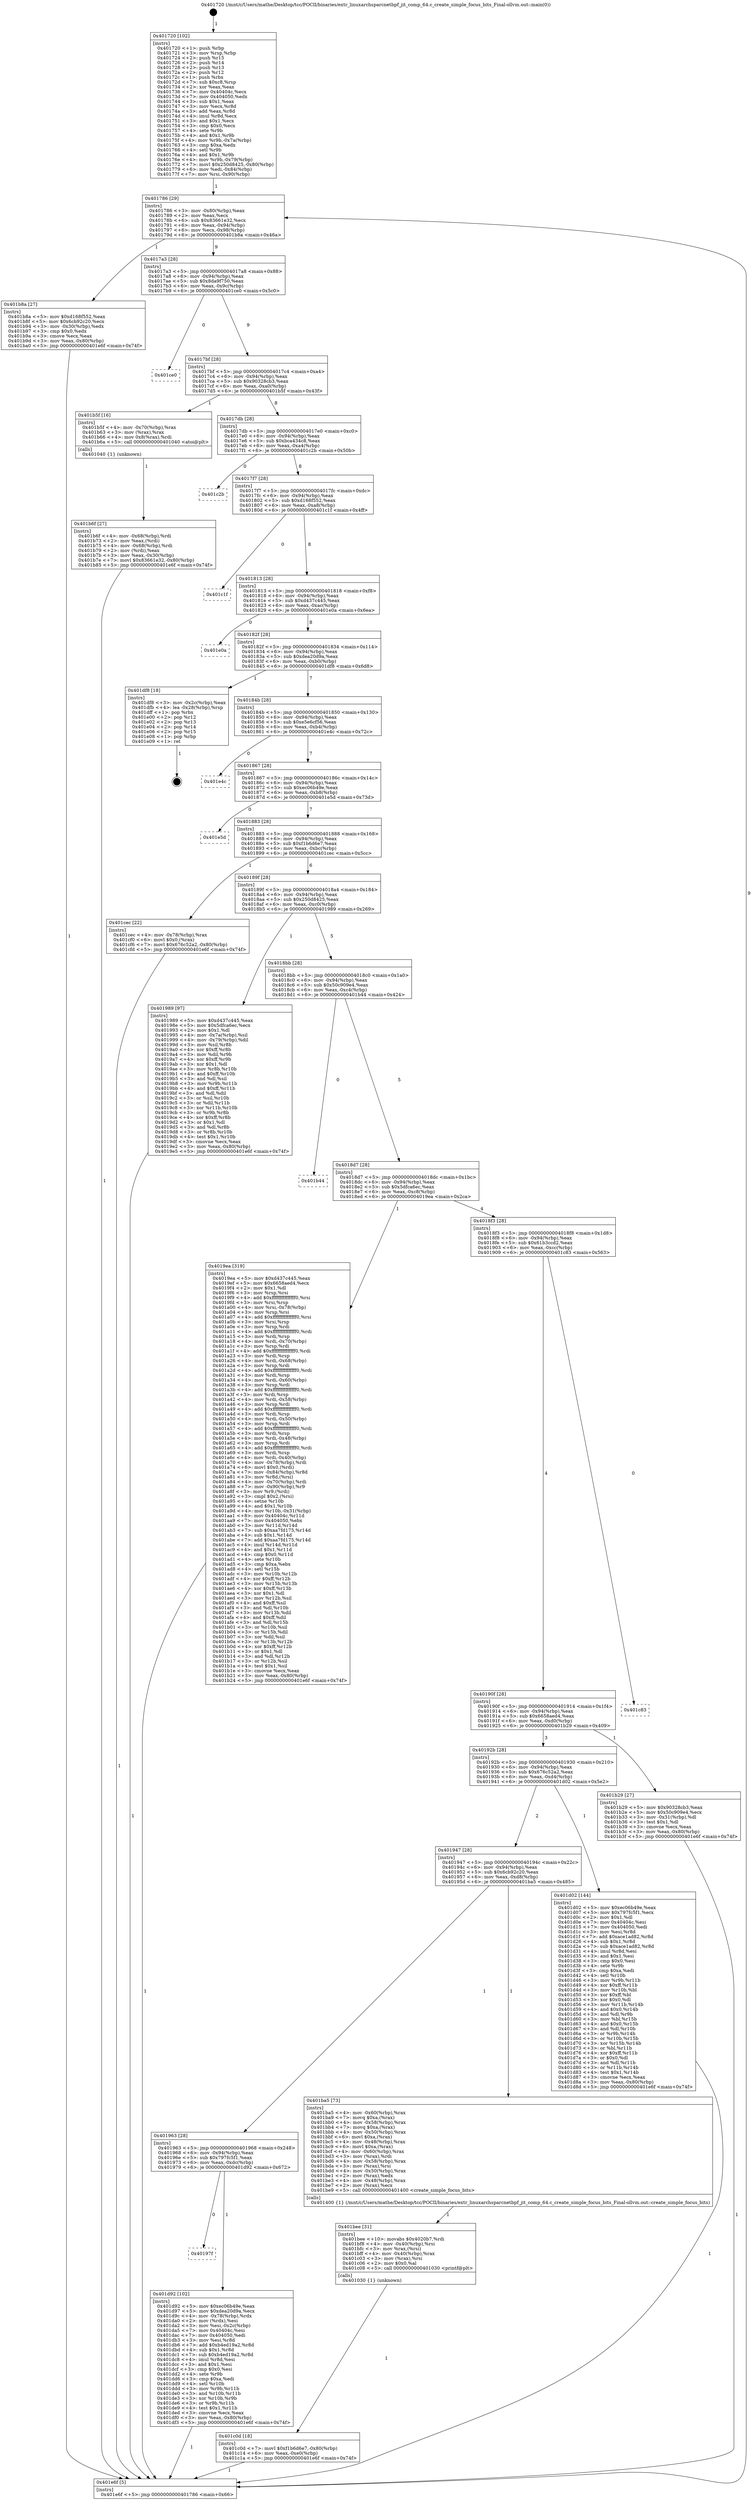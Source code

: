 digraph "0x401720" {
  label = "0x401720 (/mnt/c/Users/mathe/Desktop/tcc/POCII/binaries/extr_linuxarchsparcnetbpf_jit_comp_64.c_create_simple_focus_bits_Final-ollvm.out::main(0))"
  labelloc = "t"
  node[shape=record]

  Entry [label="",width=0.3,height=0.3,shape=circle,fillcolor=black,style=filled]
  "0x401786" [label="{
     0x401786 [29]\l
     | [instrs]\l
     &nbsp;&nbsp;0x401786 \<+3\>: mov -0x80(%rbp),%eax\l
     &nbsp;&nbsp;0x401789 \<+2\>: mov %eax,%ecx\l
     &nbsp;&nbsp;0x40178b \<+6\>: sub $0x83661e32,%ecx\l
     &nbsp;&nbsp;0x401791 \<+6\>: mov %eax,-0x94(%rbp)\l
     &nbsp;&nbsp;0x401797 \<+6\>: mov %ecx,-0x98(%rbp)\l
     &nbsp;&nbsp;0x40179d \<+6\>: je 0000000000401b8a \<main+0x46a\>\l
  }"]
  "0x401b8a" [label="{
     0x401b8a [27]\l
     | [instrs]\l
     &nbsp;&nbsp;0x401b8a \<+5\>: mov $0xd168f552,%eax\l
     &nbsp;&nbsp;0x401b8f \<+5\>: mov $0x6cb92c20,%ecx\l
     &nbsp;&nbsp;0x401b94 \<+3\>: mov -0x30(%rbp),%edx\l
     &nbsp;&nbsp;0x401b97 \<+3\>: cmp $0x0,%edx\l
     &nbsp;&nbsp;0x401b9a \<+3\>: cmove %ecx,%eax\l
     &nbsp;&nbsp;0x401b9d \<+3\>: mov %eax,-0x80(%rbp)\l
     &nbsp;&nbsp;0x401ba0 \<+5\>: jmp 0000000000401e6f \<main+0x74f\>\l
  }"]
  "0x4017a3" [label="{
     0x4017a3 [28]\l
     | [instrs]\l
     &nbsp;&nbsp;0x4017a3 \<+5\>: jmp 00000000004017a8 \<main+0x88\>\l
     &nbsp;&nbsp;0x4017a8 \<+6\>: mov -0x94(%rbp),%eax\l
     &nbsp;&nbsp;0x4017ae \<+5\>: sub $0x8da9f750,%eax\l
     &nbsp;&nbsp;0x4017b3 \<+6\>: mov %eax,-0x9c(%rbp)\l
     &nbsp;&nbsp;0x4017b9 \<+6\>: je 0000000000401ce0 \<main+0x5c0\>\l
  }"]
  Exit [label="",width=0.3,height=0.3,shape=circle,fillcolor=black,style=filled,peripheries=2]
  "0x401ce0" [label="{
     0x401ce0\l
  }", style=dashed]
  "0x4017bf" [label="{
     0x4017bf [28]\l
     | [instrs]\l
     &nbsp;&nbsp;0x4017bf \<+5\>: jmp 00000000004017c4 \<main+0xa4\>\l
     &nbsp;&nbsp;0x4017c4 \<+6\>: mov -0x94(%rbp),%eax\l
     &nbsp;&nbsp;0x4017ca \<+5\>: sub $0x90328cb3,%eax\l
     &nbsp;&nbsp;0x4017cf \<+6\>: mov %eax,-0xa0(%rbp)\l
     &nbsp;&nbsp;0x4017d5 \<+6\>: je 0000000000401b5f \<main+0x43f\>\l
  }"]
  "0x40197f" [label="{
     0x40197f\l
  }", style=dashed]
  "0x401b5f" [label="{
     0x401b5f [16]\l
     | [instrs]\l
     &nbsp;&nbsp;0x401b5f \<+4\>: mov -0x70(%rbp),%rax\l
     &nbsp;&nbsp;0x401b63 \<+3\>: mov (%rax),%rax\l
     &nbsp;&nbsp;0x401b66 \<+4\>: mov 0x8(%rax),%rdi\l
     &nbsp;&nbsp;0x401b6a \<+5\>: call 0000000000401040 \<atoi@plt\>\l
     | [calls]\l
     &nbsp;&nbsp;0x401040 \{1\} (unknown)\l
  }"]
  "0x4017db" [label="{
     0x4017db [28]\l
     | [instrs]\l
     &nbsp;&nbsp;0x4017db \<+5\>: jmp 00000000004017e0 \<main+0xc0\>\l
     &nbsp;&nbsp;0x4017e0 \<+6\>: mov -0x94(%rbp),%eax\l
     &nbsp;&nbsp;0x4017e6 \<+5\>: sub $0xbca434c8,%eax\l
     &nbsp;&nbsp;0x4017eb \<+6\>: mov %eax,-0xa4(%rbp)\l
     &nbsp;&nbsp;0x4017f1 \<+6\>: je 0000000000401c2b \<main+0x50b\>\l
  }"]
  "0x401d92" [label="{
     0x401d92 [102]\l
     | [instrs]\l
     &nbsp;&nbsp;0x401d92 \<+5\>: mov $0xec06b49e,%eax\l
     &nbsp;&nbsp;0x401d97 \<+5\>: mov $0xdea20d9a,%ecx\l
     &nbsp;&nbsp;0x401d9c \<+4\>: mov -0x78(%rbp),%rdx\l
     &nbsp;&nbsp;0x401da0 \<+2\>: mov (%rdx),%esi\l
     &nbsp;&nbsp;0x401da2 \<+3\>: mov %esi,-0x2c(%rbp)\l
     &nbsp;&nbsp;0x401da5 \<+7\>: mov 0x40404c,%esi\l
     &nbsp;&nbsp;0x401dac \<+7\>: mov 0x404050,%edi\l
     &nbsp;&nbsp;0x401db3 \<+3\>: mov %esi,%r8d\l
     &nbsp;&nbsp;0x401db6 \<+7\>: add $0xb4ed19a2,%r8d\l
     &nbsp;&nbsp;0x401dbd \<+4\>: sub $0x1,%r8d\l
     &nbsp;&nbsp;0x401dc1 \<+7\>: sub $0xb4ed19a2,%r8d\l
     &nbsp;&nbsp;0x401dc8 \<+4\>: imul %r8d,%esi\l
     &nbsp;&nbsp;0x401dcc \<+3\>: and $0x1,%esi\l
     &nbsp;&nbsp;0x401dcf \<+3\>: cmp $0x0,%esi\l
     &nbsp;&nbsp;0x401dd2 \<+4\>: sete %r9b\l
     &nbsp;&nbsp;0x401dd6 \<+3\>: cmp $0xa,%edi\l
     &nbsp;&nbsp;0x401dd9 \<+4\>: setl %r10b\l
     &nbsp;&nbsp;0x401ddd \<+3\>: mov %r9b,%r11b\l
     &nbsp;&nbsp;0x401de0 \<+3\>: and %r10b,%r11b\l
     &nbsp;&nbsp;0x401de3 \<+3\>: xor %r10b,%r9b\l
     &nbsp;&nbsp;0x401de6 \<+3\>: or %r9b,%r11b\l
     &nbsp;&nbsp;0x401de9 \<+4\>: test $0x1,%r11b\l
     &nbsp;&nbsp;0x401ded \<+3\>: cmovne %ecx,%eax\l
     &nbsp;&nbsp;0x401df0 \<+3\>: mov %eax,-0x80(%rbp)\l
     &nbsp;&nbsp;0x401df3 \<+5\>: jmp 0000000000401e6f \<main+0x74f\>\l
  }"]
  "0x401c2b" [label="{
     0x401c2b\l
  }", style=dashed]
  "0x4017f7" [label="{
     0x4017f7 [28]\l
     | [instrs]\l
     &nbsp;&nbsp;0x4017f7 \<+5\>: jmp 00000000004017fc \<main+0xdc\>\l
     &nbsp;&nbsp;0x4017fc \<+6\>: mov -0x94(%rbp),%eax\l
     &nbsp;&nbsp;0x401802 \<+5\>: sub $0xd168f552,%eax\l
     &nbsp;&nbsp;0x401807 \<+6\>: mov %eax,-0xa8(%rbp)\l
     &nbsp;&nbsp;0x40180d \<+6\>: je 0000000000401c1f \<main+0x4ff\>\l
  }"]
  "0x401c0d" [label="{
     0x401c0d [18]\l
     | [instrs]\l
     &nbsp;&nbsp;0x401c0d \<+7\>: movl $0xf1b6d6e7,-0x80(%rbp)\l
     &nbsp;&nbsp;0x401c14 \<+6\>: mov %eax,-0xe0(%rbp)\l
     &nbsp;&nbsp;0x401c1a \<+5\>: jmp 0000000000401e6f \<main+0x74f\>\l
  }"]
  "0x401c1f" [label="{
     0x401c1f\l
  }", style=dashed]
  "0x401813" [label="{
     0x401813 [28]\l
     | [instrs]\l
     &nbsp;&nbsp;0x401813 \<+5\>: jmp 0000000000401818 \<main+0xf8\>\l
     &nbsp;&nbsp;0x401818 \<+6\>: mov -0x94(%rbp),%eax\l
     &nbsp;&nbsp;0x40181e \<+5\>: sub $0xd437c445,%eax\l
     &nbsp;&nbsp;0x401823 \<+6\>: mov %eax,-0xac(%rbp)\l
     &nbsp;&nbsp;0x401829 \<+6\>: je 0000000000401e0a \<main+0x6ea\>\l
  }"]
  "0x401bee" [label="{
     0x401bee [31]\l
     | [instrs]\l
     &nbsp;&nbsp;0x401bee \<+10\>: movabs $0x4020b7,%rdi\l
     &nbsp;&nbsp;0x401bf8 \<+4\>: mov -0x40(%rbp),%rsi\l
     &nbsp;&nbsp;0x401bfc \<+3\>: mov %rax,(%rsi)\l
     &nbsp;&nbsp;0x401bff \<+4\>: mov -0x40(%rbp),%rax\l
     &nbsp;&nbsp;0x401c03 \<+3\>: mov (%rax),%rsi\l
     &nbsp;&nbsp;0x401c06 \<+2\>: mov $0x0,%al\l
     &nbsp;&nbsp;0x401c08 \<+5\>: call 0000000000401030 \<printf@plt\>\l
     | [calls]\l
     &nbsp;&nbsp;0x401030 \{1\} (unknown)\l
  }"]
  "0x401e0a" [label="{
     0x401e0a\l
  }", style=dashed]
  "0x40182f" [label="{
     0x40182f [28]\l
     | [instrs]\l
     &nbsp;&nbsp;0x40182f \<+5\>: jmp 0000000000401834 \<main+0x114\>\l
     &nbsp;&nbsp;0x401834 \<+6\>: mov -0x94(%rbp),%eax\l
     &nbsp;&nbsp;0x40183a \<+5\>: sub $0xdea20d9a,%eax\l
     &nbsp;&nbsp;0x40183f \<+6\>: mov %eax,-0xb0(%rbp)\l
     &nbsp;&nbsp;0x401845 \<+6\>: je 0000000000401df8 \<main+0x6d8\>\l
  }"]
  "0x401963" [label="{
     0x401963 [28]\l
     | [instrs]\l
     &nbsp;&nbsp;0x401963 \<+5\>: jmp 0000000000401968 \<main+0x248\>\l
     &nbsp;&nbsp;0x401968 \<+6\>: mov -0x94(%rbp),%eax\l
     &nbsp;&nbsp;0x40196e \<+5\>: sub $0x797fc5f1,%eax\l
     &nbsp;&nbsp;0x401973 \<+6\>: mov %eax,-0xdc(%rbp)\l
     &nbsp;&nbsp;0x401979 \<+6\>: je 0000000000401d92 \<main+0x672\>\l
  }"]
  "0x401df8" [label="{
     0x401df8 [18]\l
     | [instrs]\l
     &nbsp;&nbsp;0x401df8 \<+3\>: mov -0x2c(%rbp),%eax\l
     &nbsp;&nbsp;0x401dfb \<+4\>: lea -0x28(%rbp),%rsp\l
     &nbsp;&nbsp;0x401dff \<+1\>: pop %rbx\l
     &nbsp;&nbsp;0x401e00 \<+2\>: pop %r12\l
     &nbsp;&nbsp;0x401e02 \<+2\>: pop %r13\l
     &nbsp;&nbsp;0x401e04 \<+2\>: pop %r14\l
     &nbsp;&nbsp;0x401e06 \<+2\>: pop %r15\l
     &nbsp;&nbsp;0x401e08 \<+1\>: pop %rbp\l
     &nbsp;&nbsp;0x401e09 \<+1\>: ret\l
  }"]
  "0x40184b" [label="{
     0x40184b [28]\l
     | [instrs]\l
     &nbsp;&nbsp;0x40184b \<+5\>: jmp 0000000000401850 \<main+0x130\>\l
     &nbsp;&nbsp;0x401850 \<+6\>: mov -0x94(%rbp),%eax\l
     &nbsp;&nbsp;0x401856 \<+5\>: sub $0xe5e6cf56,%eax\l
     &nbsp;&nbsp;0x40185b \<+6\>: mov %eax,-0xb4(%rbp)\l
     &nbsp;&nbsp;0x401861 \<+6\>: je 0000000000401e4c \<main+0x72c\>\l
  }"]
  "0x401ba5" [label="{
     0x401ba5 [73]\l
     | [instrs]\l
     &nbsp;&nbsp;0x401ba5 \<+4\>: mov -0x60(%rbp),%rax\l
     &nbsp;&nbsp;0x401ba9 \<+7\>: movq $0xa,(%rax)\l
     &nbsp;&nbsp;0x401bb0 \<+4\>: mov -0x58(%rbp),%rax\l
     &nbsp;&nbsp;0x401bb4 \<+7\>: movq $0xa,(%rax)\l
     &nbsp;&nbsp;0x401bbb \<+4\>: mov -0x50(%rbp),%rax\l
     &nbsp;&nbsp;0x401bbf \<+6\>: movl $0xa,(%rax)\l
     &nbsp;&nbsp;0x401bc5 \<+4\>: mov -0x48(%rbp),%rax\l
     &nbsp;&nbsp;0x401bc9 \<+6\>: movl $0xa,(%rax)\l
     &nbsp;&nbsp;0x401bcf \<+4\>: mov -0x60(%rbp),%rax\l
     &nbsp;&nbsp;0x401bd3 \<+3\>: mov (%rax),%rdi\l
     &nbsp;&nbsp;0x401bd6 \<+4\>: mov -0x58(%rbp),%rax\l
     &nbsp;&nbsp;0x401bda \<+3\>: mov (%rax),%rsi\l
     &nbsp;&nbsp;0x401bdd \<+4\>: mov -0x50(%rbp),%rax\l
     &nbsp;&nbsp;0x401be1 \<+2\>: mov (%rax),%edx\l
     &nbsp;&nbsp;0x401be3 \<+4\>: mov -0x48(%rbp),%rax\l
     &nbsp;&nbsp;0x401be7 \<+2\>: mov (%rax),%ecx\l
     &nbsp;&nbsp;0x401be9 \<+5\>: call 0000000000401400 \<create_simple_focus_bits\>\l
     | [calls]\l
     &nbsp;&nbsp;0x401400 \{1\} (/mnt/c/Users/mathe/Desktop/tcc/POCII/binaries/extr_linuxarchsparcnetbpf_jit_comp_64.c_create_simple_focus_bits_Final-ollvm.out::create_simple_focus_bits)\l
  }"]
  "0x401e4c" [label="{
     0x401e4c\l
  }", style=dashed]
  "0x401867" [label="{
     0x401867 [28]\l
     | [instrs]\l
     &nbsp;&nbsp;0x401867 \<+5\>: jmp 000000000040186c \<main+0x14c\>\l
     &nbsp;&nbsp;0x40186c \<+6\>: mov -0x94(%rbp),%eax\l
     &nbsp;&nbsp;0x401872 \<+5\>: sub $0xec06b49e,%eax\l
     &nbsp;&nbsp;0x401877 \<+6\>: mov %eax,-0xb8(%rbp)\l
     &nbsp;&nbsp;0x40187d \<+6\>: je 0000000000401e5d \<main+0x73d\>\l
  }"]
  "0x401947" [label="{
     0x401947 [28]\l
     | [instrs]\l
     &nbsp;&nbsp;0x401947 \<+5\>: jmp 000000000040194c \<main+0x22c\>\l
     &nbsp;&nbsp;0x40194c \<+6\>: mov -0x94(%rbp),%eax\l
     &nbsp;&nbsp;0x401952 \<+5\>: sub $0x6cb92c20,%eax\l
     &nbsp;&nbsp;0x401957 \<+6\>: mov %eax,-0xd8(%rbp)\l
     &nbsp;&nbsp;0x40195d \<+6\>: je 0000000000401ba5 \<main+0x485\>\l
  }"]
  "0x401e5d" [label="{
     0x401e5d\l
  }", style=dashed]
  "0x401883" [label="{
     0x401883 [28]\l
     | [instrs]\l
     &nbsp;&nbsp;0x401883 \<+5\>: jmp 0000000000401888 \<main+0x168\>\l
     &nbsp;&nbsp;0x401888 \<+6\>: mov -0x94(%rbp),%eax\l
     &nbsp;&nbsp;0x40188e \<+5\>: sub $0xf1b6d6e7,%eax\l
     &nbsp;&nbsp;0x401893 \<+6\>: mov %eax,-0xbc(%rbp)\l
     &nbsp;&nbsp;0x401899 \<+6\>: je 0000000000401cec \<main+0x5cc\>\l
  }"]
  "0x401d02" [label="{
     0x401d02 [144]\l
     | [instrs]\l
     &nbsp;&nbsp;0x401d02 \<+5\>: mov $0xec06b49e,%eax\l
     &nbsp;&nbsp;0x401d07 \<+5\>: mov $0x797fc5f1,%ecx\l
     &nbsp;&nbsp;0x401d0c \<+2\>: mov $0x1,%dl\l
     &nbsp;&nbsp;0x401d0e \<+7\>: mov 0x40404c,%esi\l
     &nbsp;&nbsp;0x401d15 \<+7\>: mov 0x404050,%edi\l
     &nbsp;&nbsp;0x401d1c \<+3\>: mov %esi,%r8d\l
     &nbsp;&nbsp;0x401d1f \<+7\>: add $0xace1ad82,%r8d\l
     &nbsp;&nbsp;0x401d26 \<+4\>: sub $0x1,%r8d\l
     &nbsp;&nbsp;0x401d2a \<+7\>: sub $0xace1ad82,%r8d\l
     &nbsp;&nbsp;0x401d31 \<+4\>: imul %r8d,%esi\l
     &nbsp;&nbsp;0x401d35 \<+3\>: and $0x1,%esi\l
     &nbsp;&nbsp;0x401d38 \<+3\>: cmp $0x0,%esi\l
     &nbsp;&nbsp;0x401d3b \<+4\>: sete %r9b\l
     &nbsp;&nbsp;0x401d3f \<+3\>: cmp $0xa,%edi\l
     &nbsp;&nbsp;0x401d42 \<+4\>: setl %r10b\l
     &nbsp;&nbsp;0x401d46 \<+3\>: mov %r9b,%r11b\l
     &nbsp;&nbsp;0x401d49 \<+4\>: xor $0xff,%r11b\l
     &nbsp;&nbsp;0x401d4d \<+3\>: mov %r10b,%bl\l
     &nbsp;&nbsp;0x401d50 \<+3\>: xor $0xff,%bl\l
     &nbsp;&nbsp;0x401d53 \<+3\>: xor $0x0,%dl\l
     &nbsp;&nbsp;0x401d56 \<+3\>: mov %r11b,%r14b\l
     &nbsp;&nbsp;0x401d59 \<+4\>: and $0x0,%r14b\l
     &nbsp;&nbsp;0x401d5d \<+3\>: and %dl,%r9b\l
     &nbsp;&nbsp;0x401d60 \<+3\>: mov %bl,%r15b\l
     &nbsp;&nbsp;0x401d63 \<+4\>: and $0x0,%r15b\l
     &nbsp;&nbsp;0x401d67 \<+3\>: and %dl,%r10b\l
     &nbsp;&nbsp;0x401d6a \<+3\>: or %r9b,%r14b\l
     &nbsp;&nbsp;0x401d6d \<+3\>: or %r10b,%r15b\l
     &nbsp;&nbsp;0x401d70 \<+3\>: xor %r15b,%r14b\l
     &nbsp;&nbsp;0x401d73 \<+3\>: or %bl,%r11b\l
     &nbsp;&nbsp;0x401d76 \<+4\>: xor $0xff,%r11b\l
     &nbsp;&nbsp;0x401d7a \<+3\>: or $0x0,%dl\l
     &nbsp;&nbsp;0x401d7d \<+3\>: and %dl,%r11b\l
     &nbsp;&nbsp;0x401d80 \<+3\>: or %r11b,%r14b\l
     &nbsp;&nbsp;0x401d83 \<+4\>: test $0x1,%r14b\l
     &nbsp;&nbsp;0x401d87 \<+3\>: cmovne %ecx,%eax\l
     &nbsp;&nbsp;0x401d8a \<+3\>: mov %eax,-0x80(%rbp)\l
     &nbsp;&nbsp;0x401d8d \<+5\>: jmp 0000000000401e6f \<main+0x74f\>\l
  }"]
  "0x401cec" [label="{
     0x401cec [22]\l
     | [instrs]\l
     &nbsp;&nbsp;0x401cec \<+4\>: mov -0x78(%rbp),%rax\l
     &nbsp;&nbsp;0x401cf0 \<+6\>: movl $0x0,(%rax)\l
     &nbsp;&nbsp;0x401cf6 \<+7\>: movl $0x676c52a2,-0x80(%rbp)\l
     &nbsp;&nbsp;0x401cfd \<+5\>: jmp 0000000000401e6f \<main+0x74f\>\l
  }"]
  "0x40189f" [label="{
     0x40189f [28]\l
     | [instrs]\l
     &nbsp;&nbsp;0x40189f \<+5\>: jmp 00000000004018a4 \<main+0x184\>\l
     &nbsp;&nbsp;0x4018a4 \<+6\>: mov -0x94(%rbp),%eax\l
     &nbsp;&nbsp;0x4018aa \<+5\>: sub $0x250d8425,%eax\l
     &nbsp;&nbsp;0x4018af \<+6\>: mov %eax,-0xc0(%rbp)\l
     &nbsp;&nbsp;0x4018b5 \<+6\>: je 0000000000401989 \<main+0x269\>\l
  }"]
  "0x401b6f" [label="{
     0x401b6f [27]\l
     | [instrs]\l
     &nbsp;&nbsp;0x401b6f \<+4\>: mov -0x68(%rbp),%rdi\l
     &nbsp;&nbsp;0x401b73 \<+2\>: mov %eax,(%rdi)\l
     &nbsp;&nbsp;0x401b75 \<+4\>: mov -0x68(%rbp),%rdi\l
     &nbsp;&nbsp;0x401b79 \<+2\>: mov (%rdi),%eax\l
     &nbsp;&nbsp;0x401b7b \<+3\>: mov %eax,-0x30(%rbp)\l
     &nbsp;&nbsp;0x401b7e \<+7\>: movl $0x83661e32,-0x80(%rbp)\l
     &nbsp;&nbsp;0x401b85 \<+5\>: jmp 0000000000401e6f \<main+0x74f\>\l
  }"]
  "0x401989" [label="{
     0x401989 [97]\l
     | [instrs]\l
     &nbsp;&nbsp;0x401989 \<+5\>: mov $0xd437c445,%eax\l
     &nbsp;&nbsp;0x40198e \<+5\>: mov $0x5dfca6ec,%ecx\l
     &nbsp;&nbsp;0x401993 \<+2\>: mov $0x1,%dl\l
     &nbsp;&nbsp;0x401995 \<+4\>: mov -0x7a(%rbp),%sil\l
     &nbsp;&nbsp;0x401999 \<+4\>: mov -0x79(%rbp),%dil\l
     &nbsp;&nbsp;0x40199d \<+3\>: mov %sil,%r8b\l
     &nbsp;&nbsp;0x4019a0 \<+4\>: xor $0xff,%r8b\l
     &nbsp;&nbsp;0x4019a4 \<+3\>: mov %dil,%r9b\l
     &nbsp;&nbsp;0x4019a7 \<+4\>: xor $0xff,%r9b\l
     &nbsp;&nbsp;0x4019ab \<+3\>: xor $0x1,%dl\l
     &nbsp;&nbsp;0x4019ae \<+3\>: mov %r8b,%r10b\l
     &nbsp;&nbsp;0x4019b1 \<+4\>: and $0xff,%r10b\l
     &nbsp;&nbsp;0x4019b5 \<+3\>: and %dl,%sil\l
     &nbsp;&nbsp;0x4019b8 \<+3\>: mov %r9b,%r11b\l
     &nbsp;&nbsp;0x4019bb \<+4\>: and $0xff,%r11b\l
     &nbsp;&nbsp;0x4019bf \<+3\>: and %dl,%dil\l
     &nbsp;&nbsp;0x4019c2 \<+3\>: or %sil,%r10b\l
     &nbsp;&nbsp;0x4019c5 \<+3\>: or %dil,%r11b\l
     &nbsp;&nbsp;0x4019c8 \<+3\>: xor %r11b,%r10b\l
     &nbsp;&nbsp;0x4019cb \<+3\>: or %r9b,%r8b\l
     &nbsp;&nbsp;0x4019ce \<+4\>: xor $0xff,%r8b\l
     &nbsp;&nbsp;0x4019d2 \<+3\>: or $0x1,%dl\l
     &nbsp;&nbsp;0x4019d5 \<+3\>: and %dl,%r8b\l
     &nbsp;&nbsp;0x4019d8 \<+3\>: or %r8b,%r10b\l
     &nbsp;&nbsp;0x4019db \<+4\>: test $0x1,%r10b\l
     &nbsp;&nbsp;0x4019df \<+3\>: cmovne %ecx,%eax\l
     &nbsp;&nbsp;0x4019e2 \<+3\>: mov %eax,-0x80(%rbp)\l
     &nbsp;&nbsp;0x4019e5 \<+5\>: jmp 0000000000401e6f \<main+0x74f\>\l
  }"]
  "0x4018bb" [label="{
     0x4018bb [28]\l
     | [instrs]\l
     &nbsp;&nbsp;0x4018bb \<+5\>: jmp 00000000004018c0 \<main+0x1a0\>\l
     &nbsp;&nbsp;0x4018c0 \<+6\>: mov -0x94(%rbp),%eax\l
     &nbsp;&nbsp;0x4018c6 \<+5\>: sub $0x50c909e4,%eax\l
     &nbsp;&nbsp;0x4018cb \<+6\>: mov %eax,-0xc4(%rbp)\l
     &nbsp;&nbsp;0x4018d1 \<+6\>: je 0000000000401b44 \<main+0x424\>\l
  }"]
  "0x401e6f" [label="{
     0x401e6f [5]\l
     | [instrs]\l
     &nbsp;&nbsp;0x401e6f \<+5\>: jmp 0000000000401786 \<main+0x66\>\l
  }"]
  "0x401720" [label="{
     0x401720 [102]\l
     | [instrs]\l
     &nbsp;&nbsp;0x401720 \<+1\>: push %rbp\l
     &nbsp;&nbsp;0x401721 \<+3\>: mov %rsp,%rbp\l
     &nbsp;&nbsp;0x401724 \<+2\>: push %r15\l
     &nbsp;&nbsp;0x401726 \<+2\>: push %r14\l
     &nbsp;&nbsp;0x401728 \<+2\>: push %r13\l
     &nbsp;&nbsp;0x40172a \<+2\>: push %r12\l
     &nbsp;&nbsp;0x40172c \<+1\>: push %rbx\l
     &nbsp;&nbsp;0x40172d \<+7\>: sub $0xc8,%rsp\l
     &nbsp;&nbsp;0x401734 \<+2\>: xor %eax,%eax\l
     &nbsp;&nbsp;0x401736 \<+7\>: mov 0x40404c,%ecx\l
     &nbsp;&nbsp;0x40173d \<+7\>: mov 0x404050,%edx\l
     &nbsp;&nbsp;0x401744 \<+3\>: sub $0x1,%eax\l
     &nbsp;&nbsp;0x401747 \<+3\>: mov %ecx,%r8d\l
     &nbsp;&nbsp;0x40174a \<+3\>: add %eax,%r8d\l
     &nbsp;&nbsp;0x40174d \<+4\>: imul %r8d,%ecx\l
     &nbsp;&nbsp;0x401751 \<+3\>: and $0x1,%ecx\l
     &nbsp;&nbsp;0x401754 \<+3\>: cmp $0x0,%ecx\l
     &nbsp;&nbsp;0x401757 \<+4\>: sete %r9b\l
     &nbsp;&nbsp;0x40175b \<+4\>: and $0x1,%r9b\l
     &nbsp;&nbsp;0x40175f \<+4\>: mov %r9b,-0x7a(%rbp)\l
     &nbsp;&nbsp;0x401763 \<+3\>: cmp $0xa,%edx\l
     &nbsp;&nbsp;0x401766 \<+4\>: setl %r9b\l
     &nbsp;&nbsp;0x40176a \<+4\>: and $0x1,%r9b\l
     &nbsp;&nbsp;0x40176e \<+4\>: mov %r9b,-0x79(%rbp)\l
     &nbsp;&nbsp;0x401772 \<+7\>: movl $0x250d8425,-0x80(%rbp)\l
     &nbsp;&nbsp;0x401779 \<+6\>: mov %edi,-0x84(%rbp)\l
     &nbsp;&nbsp;0x40177f \<+7\>: mov %rsi,-0x90(%rbp)\l
  }"]
  "0x40192b" [label="{
     0x40192b [28]\l
     | [instrs]\l
     &nbsp;&nbsp;0x40192b \<+5\>: jmp 0000000000401930 \<main+0x210\>\l
     &nbsp;&nbsp;0x401930 \<+6\>: mov -0x94(%rbp),%eax\l
     &nbsp;&nbsp;0x401936 \<+5\>: sub $0x676c52a2,%eax\l
     &nbsp;&nbsp;0x40193b \<+6\>: mov %eax,-0xd4(%rbp)\l
     &nbsp;&nbsp;0x401941 \<+6\>: je 0000000000401d02 \<main+0x5e2\>\l
  }"]
  "0x401b44" [label="{
     0x401b44\l
  }", style=dashed]
  "0x4018d7" [label="{
     0x4018d7 [28]\l
     | [instrs]\l
     &nbsp;&nbsp;0x4018d7 \<+5\>: jmp 00000000004018dc \<main+0x1bc\>\l
     &nbsp;&nbsp;0x4018dc \<+6\>: mov -0x94(%rbp),%eax\l
     &nbsp;&nbsp;0x4018e2 \<+5\>: sub $0x5dfca6ec,%eax\l
     &nbsp;&nbsp;0x4018e7 \<+6\>: mov %eax,-0xc8(%rbp)\l
     &nbsp;&nbsp;0x4018ed \<+6\>: je 00000000004019ea \<main+0x2ca\>\l
  }"]
  "0x401b29" [label="{
     0x401b29 [27]\l
     | [instrs]\l
     &nbsp;&nbsp;0x401b29 \<+5\>: mov $0x90328cb3,%eax\l
     &nbsp;&nbsp;0x401b2e \<+5\>: mov $0x50c909e4,%ecx\l
     &nbsp;&nbsp;0x401b33 \<+3\>: mov -0x31(%rbp),%dl\l
     &nbsp;&nbsp;0x401b36 \<+3\>: test $0x1,%dl\l
     &nbsp;&nbsp;0x401b39 \<+3\>: cmovne %ecx,%eax\l
     &nbsp;&nbsp;0x401b3c \<+3\>: mov %eax,-0x80(%rbp)\l
     &nbsp;&nbsp;0x401b3f \<+5\>: jmp 0000000000401e6f \<main+0x74f\>\l
  }"]
  "0x4019ea" [label="{
     0x4019ea [319]\l
     | [instrs]\l
     &nbsp;&nbsp;0x4019ea \<+5\>: mov $0xd437c445,%eax\l
     &nbsp;&nbsp;0x4019ef \<+5\>: mov $0x6658aed4,%ecx\l
     &nbsp;&nbsp;0x4019f4 \<+2\>: mov $0x1,%dl\l
     &nbsp;&nbsp;0x4019f6 \<+3\>: mov %rsp,%rsi\l
     &nbsp;&nbsp;0x4019f9 \<+4\>: add $0xfffffffffffffff0,%rsi\l
     &nbsp;&nbsp;0x4019fd \<+3\>: mov %rsi,%rsp\l
     &nbsp;&nbsp;0x401a00 \<+4\>: mov %rsi,-0x78(%rbp)\l
     &nbsp;&nbsp;0x401a04 \<+3\>: mov %rsp,%rsi\l
     &nbsp;&nbsp;0x401a07 \<+4\>: add $0xfffffffffffffff0,%rsi\l
     &nbsp;&nbsp;0x401a0b \<+3\>: mov %rsi,%rsp\l
     &nbsp;&nbsp;0x401a0e \<+3\>: mov %rsp,%rdi\l
     &nbsp;&nbsp;0x401a11 \<+4\>: add $0xfffffffffffffff0,%rdi\l
     &nbsp;&nbsp;0x401a15 \<+3\>: mov %rdi,%rsp\l
     &nbsp;&nbsp;0x401a18 \<+4\>: mov %rdi,-0x70(%rbp)\l
     &nbsp;&nbsp;0x401a1c \<+3\>: mov %rsp,%rdi\l
     &nbsp;&nbsp;0x401a1f \<+4\>: add $0xfffffffffffffff0,%rdi\l
     &nbsp;&nbsp;0x401a23 \<+3\>: mov %rdi,%rsp\l
     &nbsp;&nbsp;0x401a26 \<+4\>: mov %rdi,-0x68(%rbp)\l
     &nbsp;&nbsp;0x401a2a \<+3\>: mov %rsp,%rdi\l
     &nbsp;&nbsp;0x401a2d \<+4\>: add $0xfffffffffffffff0,%rdi\l
     &nbsp;&nbsp;0x401a31 \<+3\>: mov %rdi,%rsp\l
     &nbsp;&nbsp;0x401a34 \<+4\>: mov %rdi,-0x60(%rbp)\l
     &nbsp;&nbsp;0x401a38 \<+3\>: mov %rsp,%rdi\l
     &nbsp;&nbsp;0x401a3b \<+4\>: add $0xfffffffffffffff0,%rdi\l
     &nbsp;&nbsp;0x401a3f \<+3\>: mov %rdi,%rsp\l
     &nbsp;&nbsp;0x401a42 \<+4\>: mov %rdi,-0x58(%rbp)\l
     &nbsp;&nbsp;0x401a46 \<+3\>: mov %rsp,%rdi\l
     &nbsp;&nbsp;0x401a49 \<+4\>: add $0xfffffffffffffff0,%rdi\l
     &nbsp;&nbsp;0x401a4d \<+3\>: mov %rdi,%rsp\l
     &nbsp;&nbsp;0x401a50 \<+4\>: mov %rdi,-0x50(%rbp)\l
     &nbsp;&nbsp;0x401a54 \<+3\>: mov %rsp,%rdi\l
     &nbsp;&nbsp;0x401a57 \<+4\>: add $0xfffffffffffffff0,%rdi\l
     &nbsp;&nbsp;0x401a5b \<+3\>: mov %rdi,%rsp\l
     &nbsp;&nbsp;0x401a5e \<+4\>: mov %rdi,-0x48(%rbp)\l
     &nbsp;&nbsp;0x401a62 \<+3\>: mov %rsp,%rdi\l
     &nbsp;&nbsp;0x401a65 \<+4\>: add $0xfffffffffffffff0,%rdi\l
     &nbsp;&nbsp;0x401a69 \<+3\>: mov %rdi,%rsp\l
     &nbsp;&nbsp;0x401a6c \<+4\>: mov %rdi,-0x40(%rbp)\l
     &nbsp;&nbsp;0x401a70 \<+4\>: mov -0x78(%rbp),%rdi\l
     &nbsp;&nbsp;0x401a74 \<+6\>: movl $0x0,(%rdi)\l
     &nbsp;&nbsp;0x401a7a \<+7\>: mov -0x84(%rbp),%r8d\l
     &nbsp;&nbsp;0x401a81 \<+3\>: mov %r8d,(%rsi)\l
     &nbsp;&nbsp;0x401a84 \<+4\>: mov -0x70(%rbp),%rdi\l
     &nbsp;&nbsp;0x401a88 \<+7\>: mov -0x90(%rbp),%r9\l
     &nbsp;&nbsp;0x401a8f \<+3\>: mov %r9,(%rdi)\l
     &nbsp;&nbsp;0x401a92 \<+3\>: cmpl $0x2,(%rsi)\l
     &nbsp;&nbsp;0x401a95 \<+4\>: setne %r10b\l
     &nbsp;&nbsp;0x401a99 \<+4\>: and $0x1,%r10b\l
     &nbsp;&nbsp;0x401a9d \<+4\>: mov %r10b,-0x31(%rbp)\l
     &nbsp;&nbsp;0x401aa1 \<+8\>: mov 0x40404c,%r11d\l
     &nbsp;&nbsp;0x401aa9 \<+7\>: mov 0x404050,%ebx\l
     &nbsp;&nbsp;0x401ab0 \<+3\>: mov %r11d,%r14d\l
     &nbsp;&nbsp;0x401ab3 \<+7\>: sub $0xaa7fd175,%r14d\l
     &nbsp;&nbsp;0x401aba \<+4\>: sub $0x1,%r14d\l
     &nbsp;&nbsp;0x401abe \<+7\>: add $0xaa7fd175,%r14d\l
     &nbsp;&nbsp;0x401ac5 \<+4\>: imul %r14d,%r11d\l
     &nbsp;&nbsp;0x401ac9 \<+4\>: and $0x1,%r11d\l
     &nbsp;&nbsp;0x401acd \<+4\>: cmp $0x0,%r11d\l
     &nbsp;&nbsp;0x401ad1 \<+4\>: sete %r10b\l
     &nbsp;&nbsp;0x401ad5 \<+3\>: cmp $0xa,%ebx\l
     &nbsp;&nbsp;0x401ad8 \<+4\>: setl %r15b\l
     &nbsp;&nbsp;0x401adc \<+3\>: mov %r10b,%r12b\l
     &nbsp;&nbsp;0x401adf \<+4\>: xor $0xff,%r12b\l
     &nbsp;&nbsp;0x401ae3 \<+3\>: mov %r15b,%r13b\l
     &nbsp;&nbsp;0x401ae6 \<+4\>: xor $0xff,%r13b\l
     &nbsp;&nbsp;0x401aea \<+3\>: xor $0x1,%dl\l
     &nbsp;&nbsp;0x401aed \<+3\>: mov %r12b,%sil\l
     &nbsp;&nbsp;0x401af0 \<+4\>: and $0xff,%sil\l
     &nbsp;&nbsp;0x401af4 \<+3\>: and %dl,%r10b\l
     &nbsp;&nbsp;0x401af7 \<+3\>: mov %r13b,%dil\l
     &nbsp;&nbsp;0x401afa \<+4\>: and $0xff,%dil\l
     &nbsp;&nbsp;0x401afe \<+3\>: and %dl,%r15b\l
     &nbsp;&nbsp;0x401b01 \<+3\>: or %r10b,%sil\l
     &nbsp;&nbsp;0x401b04 \<+3\>: or %r15b,%dil\l
     &nbsp;&nbsp;0x401b07 \<+3\>: xor %dil,%sil\l
     &nbsp;&nbsp;0x401b0a \<+3\>: or %r13b,%r12b\l
     &nbsp;&nbsp;0x401b0d \<+4\>: xor $0xff,%r12b\l
     &nbsp;&nbsp;0x401b11 \<+3\>: or $0x1,%dl\l
     &nbsp;&nbsp;0x401b14 \<+3\>: and %dl,%r12b\l
     &nbsp;&nbsp;0x401b17 \<+3\>: or %r12b,%sil\l
     &nbsp;&nbsp;0x401b1a \<+4\>: test $0x1,%sil\l
     &nbsp;&nbsp;0x401b1e \<+3\>: cmovne %ecx,%eax\l
     &nbsp;&nbsp;0x401b21 \<+3\>: mov %eax,-0x80(%rbp)\l
     &nbsp;&nbsp;0x401b24 \<+5\>: jmp 0000000000401e6f \<main+0x74f\>\l
  }"]
  "0x4018f3" [label="{
     0x4018f3 [28]\l
     | [instrs]\l
     &nbsp;&nbsp;0x4018f3 \<+5\>: jmp 00000000004018f8 \<main+0x1d8\>\l
     &nbsp;&nbsp;0x4018f8 \<+6\>: mov -0x94(%rbp),%eax\l
     &nbsp;&nbsp;0x4018fe \<+5\>: sub $0x61b3ccd2,%eax\l
     &nbsp;&nbsp;0x401903 \<+6\>: mov %eax,-0xcc(%rbp)\l
     &nbsp;&nbsp;0x401909 \<+6\>: je 0000000000401c83 \<main+0x563\>\l
  }"]
  "0x40190f" [label="{
     0x40190f [28]\l
     | [instrs]\l
     &nbsp;&nbsp;0x40190f \<+5\>: jmp 0000000000401914 \<main+0x1f4\>\l
     &nbsp;&nbsp;0x401914 \<+6\>: mov -0x94(%rbp),%eax\l
     &nbsp;&nbsp;0x40191a \<+5\>: sub $0x6658aed4,%eax\l
     &nbsp;&nbsp;0x40191f \<+6\>: mov %eax,-0xd0(%rbp)\l
     &nbsp;&nbsp;0x401925 \<+6\>: je 0000000000401b29 \<main+0x409\>\l
  }"]
  "0x401c83" [label="{
     0x401c83\l
  }", style=dashed]
  Entry -> "0x401720" [label=" 1"]
  "0x401786" -> "0x401b8a" [label=" 1"]
  "0x401786" -> "0x4017a3" [label=" 9"]
  "0x401df8" -> Exit [label=" 1"]
  "0x4017a3" -> "0x401ce0" [label=" 0"]
  "0x4017a3" -> "0x4017bf" [label=" 9"]
  "0x401d92" -> "0x401e6f" [label=" 1"]
  "0x4017bf" -> "0x401b5f" [label=" 1"]
  "0x4017bf" -> "0x4017db" [label=" 8"]
  "0x401963" -> "0x40197f" [label=" 0"]
  "0x4017db" -> "0x401c2b" [label=" 0"]
  "0x4017db" -> "0x4017f7" [label=" 8"]
  "0x401963" -> "0x401d92" [label=" 1"]
  "0x4017f7" -> "0x401c1f" [label=" 0"]
  "0x4017f7" -> "0x401813" [label=" 8"]
  "0x401d02" -> "0x401e6f" [label=" 1"]
  "0x401813" -> "0x401e0a" [label=" 0"]
  "0x401813" -> "0x40182f" [label=" 8"]
  "0x401cec" -> "0x401e6f" [label=" 1"]
  "0x40182f" -> "0x401df8" [label=" 1"]
  "0x40182f" -> "0x40184b" [label=" 7"]
  "0x401c0d" -> "0x401e6f" [label=" 1"]
  "0x40184b" -> "0x401e4c" [label=" 0"]
  "0x40184b" -> "0x401867" [label=" 7"]
  "0x401bee" -> "0x401c0d" [label=" 1"]
  "0x401867" -> "0x401e5d" [label=" 0"]
  "0x401867" -> "0x401883" [label=" 7"]
  "0x401947" -> "0x401963" [label=" 1"]
  "0x401883" -> "0x401cec" [label=" 1"]
  "0x401883" -> "0x40189f" [label=" 6"]
  "0x401947" -> "0x401ba5" [label=" 1"]
  "0x40189f" -> "0x401989" [label=" 1"]
  "0x40189f" -> "0x4018bb" [label=" 5"]
  "0x401989" -> "0x401e6f" [label=" 1"]
  "0x401720" -> "0x401786" [label=" 1"]
  "0x401e6f" -> "0x401786" [label=" 9"]
  "0x40192b" -> "0x401947" [label=" 2"]
  "0x4018bb" -> "0x401b44" [label=" 0"]
  "0x4018bb" -> "0x4018d7" [label=" 5"]
  "0x40192b" -> "0x401d02" [label=" 1"]
  "0x4018d7" -> "0x4019ea" [label=" 1"]
  "0x4018d7" -> "0x4018f3" [label=" 4"]
  "0x401ba5" -> "0x401bee" [label=" 1"]
  "0x4019ea" -> "0x401e6f" [label=" 1"]
  "0x401b6f" -> "0x401e6f" [label=" 1"]
  "0x4018f3" -> "0x401c83" [label=" 0"]
  "0x4018f3" -> "0x40190f" [label=" 4"]
  "0x401b8a" -> "0x401e6f" [label=" 1"]
  "0x40190f" -> "0x401b29" [label=" 1"]
  "0x40190f" -> "0x40192b" [label=" 3"]
  "0x401b29" -> "0x401e6f" [label=" 1"]
  "0x401b5f" -> "0x401b6f" [label=" 1"]
}
